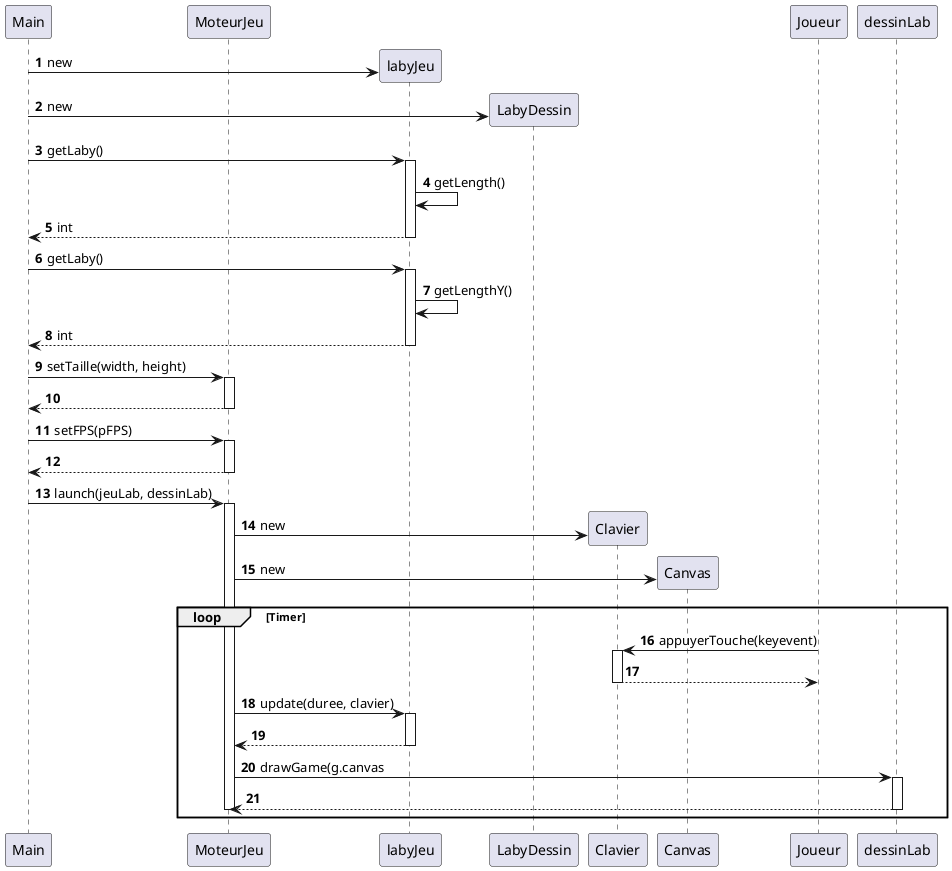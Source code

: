 @startuml
'https://plantuml.com/sequence-diagram

autonumber

create Main
participant MoteurJeu
create labyJeu
Main -> labyJeu: new
create LabyDessin
Main -> LabyDessin: new

Main -> labyJeu: getLaby()
activate labyJeu
labyJeu -> labyJeu: getLength()
Main <-- labyJeu: int
deactivate labyJeu


Main -> labyJeu: getLaby()
activate labyJeu
labyJeu -> labyJeu: getLengthY()
Main <-- labyJeu: int
deactivate labyJeu

Main -> MoteurJeu: setTaille(width, height)
activate MoteurJeu
Main <-- MoteurJeu:
deactivate MoteurJeu

Main -> MoteurJeu: setFPS(pFPS)
activate MoteurJeu
Main <-- MoteurJeu:
deactivate MoteurJeu

Main -> MoteurJeu: launch(jeuLab, dessinLab)
activate MoteurJeu
create Clavier
MoteurJeu -> Clavier: new
create Canvas
MoteurJeu -> Canvas: new


loop Timer
Joueur -> Clavier: appuyerTouche(keyevent)
activate Clavier
Clavier --> Joueur
deactivate

MoteurJeu -> labyJeu: update(duree, clavier)
activate labyJeu
labyJeu --> MoteurJeu
deactivate labyJeu
MoteurJeu -> dessinLab: drawGame(g.canvas
activate dessinLab
dessinLab --> MoteurJeu
deactivate dessinLab
deactivate MoteurJeu
end


@enduml